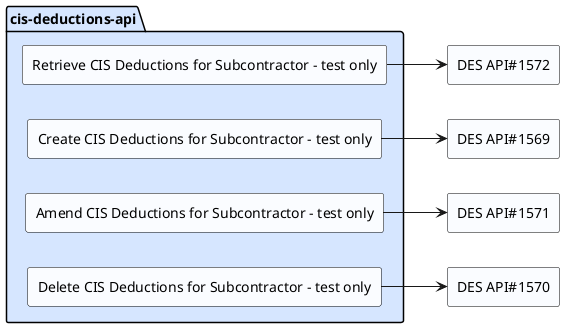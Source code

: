 @startuml
skinparam componentStyle rectangle

left to right direction

skinparam component {
  BackgroundColor #fafcff
  BorderColor black
}

package "cis-deductions-api" #d6e6ff {
[Retrieve CIS Deductions for Subcontractor - test only]
[Create CIS Deductions for Subcontractor - test only]
[Amend CIS Deductions for Subcontractor - test only]
[Delete CIS Deductions for Subcontractor - test only]
}

[Retrieve CIS Deductions for Subcontractor - test only]-->[DES API#1572]
[Create CIS Deductions for Subcontractor - test only]-->[DES API#1569]
[Amend CIS Deductions for Subcontractor - test only]-->[DES API#1571]
[Delete CIS Deductions for Subcontractor - test only]-->[DES API#1570]

@enduml